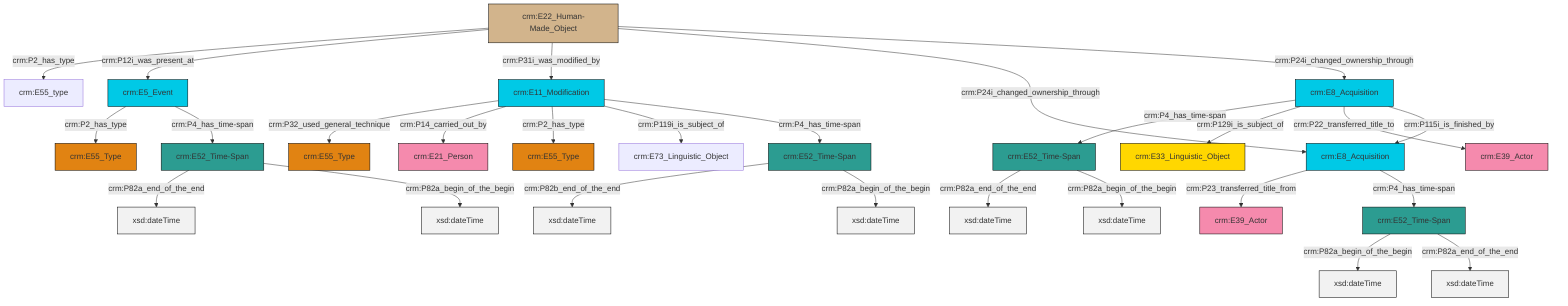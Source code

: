graph TD
classDef Literal fill:#f2f2f2,stroke:#000000;
classDef CRM_Entity fill:#FFFFFF,stroke:#000000;
classDef Temporal_Entity fill:#00C9E6, stroke:#000000;
classDef Type fill:#E18312, stroke:#000000;
classDef Time-Span fill:#2C9C91, stroke:#000000;
classDef Appellation fill:#FFEB7F, stroke:#000000;
classDef Place fill:#008836, stroke:#000000;
classDef Persistent_Item fill:#B266B2, stroke:#000000;
classDef Conceptual_Object fill:#FFD700, stroke:#000000;
classDef Physical_Thing fill:#D2B48C, stroke:#000000;
classDef Actor fill:#f58aad, stroke:#000000;
classDef PC_Classes fill:#4ce600, stroke:#000000;
classDef Multi fill:#cccccc,stroke:#000000;

4["crm:E22_Human-Made_Object"]:::Physical_Thing -->|crm:P2_has_type| 5["crm:E55_type"]:::Default
6["crm:E8_Acquisition"]:::Temporal_Entity -->|crm:P4_has_time-span| 7["crm:E52_Time-Span"]:::Time-Span
4["crm:E22_Human-Made_Object"]:::Physical_Thing -->|crm:P12i_was_present_at| 8["crm:E5_Event"]:::Temporal_Entity
7["crm:E52_Time-Span"]:::Time-Span -->|crm:P82a_end_of_the_end| 9[xsd:dateTime]:::Literal
6["crm:E8_Acquisition"]:::Temporal_Entity -->|crm:P129i_is_subject_of| 12["crm:E33_Linguistic_Object"]:::Conceptual_Object
16["crm:E11_Modification"]:::Temporal_Entity -->|crm:P32_used_general_technique| 17["crm:E55_Type"]:::Type
4["crm:E22_Human-Made_Object"]:::Physical_Thing -->|crm:P31i_was_modified_by| 16["crm:E11_Modification"]:::Temporal_Entity
6["crm:E8_Acquisition"]:::Temporal_Entity -->|crm:P22_transferred_title_to| 10["crm:E39_Actor"]:::Actor
7["crm:E52_Time-Span"]:::Time-Span -->|crm:P82a_begin_of_the_begin| 18[xsd:dateTime]:::Literal
4["crm:E22_Human-Made_Object"]:::Physical_Thing -->|crm:P24i_changed_ownership_through| 19["crm:E8_Acquisition"]:::Temporal_Entity
20["crm:E52_Time-Span"]:::Time-Span -->|crm:P82a_end_of_the_end| 21[xsd:dateTime]:::Literal
0["crm:E52_Time-Span"]:::Time-Span -->|crm:P82a_begin_of_the_begin| 22[xsd:dateTime]:::Literal
6["crm:E8_Acquisition"]:::Temporal_Entity -->|crm:P115i_is_finished_by| 19["crm:E8_Acquisition"]:::Temporal_Entity
20["crm:E52_Time-Span"]:::Time-Span -->|crm:P82a_begin_of_the_begin| 24[xsd:dateTime]:::Literal
19["crm:E8_Acquisition"]:::Temporal_Entity -->|crm:P23_transferred_title_from| 2["crm:E39_Actor"]:::Actor
8["crm:E5_Event"]:::Temporal_Entity -->|crm:P2_has_type| 27["crm:E55_Type"]:::Type
16["crm:E11_Modification"]:::Temporal_Entity -->|crm:P14_carried_out_by| 29["crm:E21_Person"]:::Actor
19["crm:E8_Acquisition"]:::Temporal_Entity -->|crm:P4_has_time-span| 0["crm:E52_Time-Span"]:::Time-Span
0["crm:E52_Time-Span"]:::Time-Span -->|crm:P82a_end_of_the_end| 34[xsd:dateTime]:::Literal
16["crm:E11_Modification"]:::Temporal_Entity -->|crm:P2_has_type| 13["crm:E55_Type"]:::Type
25["crm:E52_Time-Span"]:::Time-Span -->|crm:P82b_end_of_the_end| 36[xsd:dateTime]:::Literal
16["crm:E11_Modification"]:::Temporal_Entity -->|crm:P119i_is_subject_of| 32["crm:E73_Linguistic_Object"]:::Default
8["crm:E5_Event"]:::Temporal_Entity -->|crm:P4_has_time-span| 20["crm:E52_Time-Span"]:::Time-Span
25["crm:E52_Time-Span"]:::Time-Span -->|crm:P82a_begin_of_the_begin| 39[xsd:dateTime]:::Literal
4["crm:E22_Human-Made_Object"]:::Physical_Thing -->|crm:P24i_changed_ownership_through| 6["crm:E8_Acquisition"]:::Temporal_Entity
16["crm:E11_Modification"]:::Temporal_Entity -->|crm:P4_has_time-span| 25["crm:E52_Time-Span"]:::Time-Span